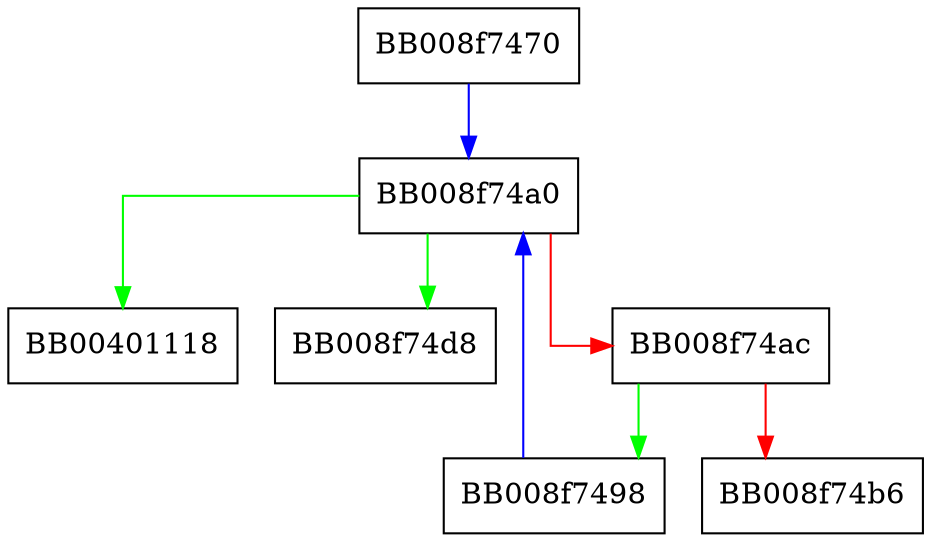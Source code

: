 digraph __gconv_get_builtin_trans {
  node [shape="box"];
  graph [splines=ortho];
  BB008f7470 -> BB008f74a0 [color="blue"];
  BB008f7498 -> BB008f74a0 [color="blue"];
  BB008f74a0 -> BB00401118 [color="green"];
  BB008f74a0 -> BB008f74d8 [color="green"];
  BB008f74a0 -> BB008f74ac [color="red"];
  BB008f74ac -> BB008f7498 [color="green"];
  BB008f74ac -> BB008f74b6 [color="red"];
}